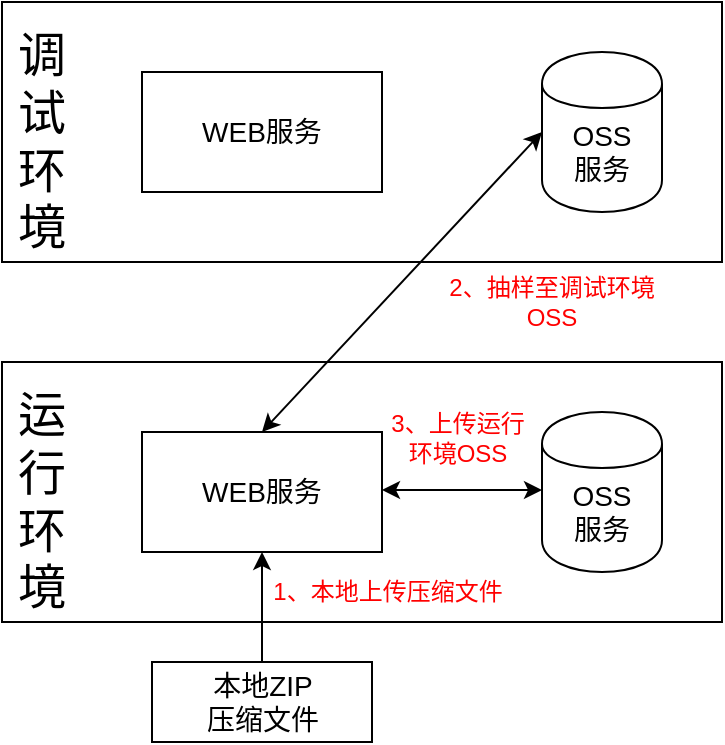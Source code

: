 <mxfile version="11.2.9" type="github" pages="1"><diagram id="8lyJ3ay2HMNuHzO1w2Df" name="Page-1"><mxGraphModel dx="1666" dy="777" grid="1" gridSize="10" guides="1" tooltips="1" connect="1" arrows="1" fold="1" page="1" pageScale="1" pageWidth="827" pageHeight="1169" math="0" shadow="0"><root><mxCell id="0"/><mxCell id="1" parent="0"/><mxCell id="aEwgaKCxR69KtkhOMrWc-2" value="" style="rounded=0;whiteSpace=wrap;html=1;" vertex="1" parent="1"><mxGeometry x="160" y="270" width="360" height="130" as="geometry"/></mxCell><mxCell id="aEwgaKCxR69KtkhOMrWc-3" value="&lt;font style=&quot;font-size: 24px&quot;&gt;运行环境&lt;/font&gt;" style="text;html=1;strokeColor=none;fillColor=none;align=center;verticalAlign=middle;whiteSpace=wrap;rounded=0;" vertex="1" parent="1"><mxGeometry x="170" y="280" width="20" height="120" as="geometry"/></mxCell><mxCell id="aEwgaKCxR69KtkhOMrWc-6" value="" style="rounded=0;whiteSpace=wrap;html=1;" vertex="1" parent="1"><mxGeometry x="230" y="305" width="120" height="60" as="geometry"/></mxCell><mxCell id="aEwgaKCxR69KtkhOMrWc-7" value="" style="shape=cylinder;whiteSpace=wrap;html=1;boundedLbl=1;backgroundOutline=1;" vertex="1" parent="1"><mxGeometry x="430" y="295" width="60" height="80" as="geometry"/></mxCell><mxCell id="aEwgaKCxR69KtkhOMrWc-8" value="&lt;font style=&quot;font-size: 14px&quot;&gt;WEB服务&lt;/font&gt;" style="text;html=1;strokeColor=none;fillColor=none;align=center;verticalAlign=middle;whiteSpace=wrap;rounded=0;" vertex="1" parent="1"><mxGeometry x="255" y="325" width="70" height="20" as="geometry"/></mxCell><mxCell id="aEwgaKCxR69KtkhOMrWc-9" value="&lt;font style=&quot;font-size: 14px&quot;&gt;OSS服务&lt;/font&gt;" style="text;html=1;strokeColor=none;fillColor=none;align=center;verticalAlign=middle;whiteSpace=wrap;rounded=0;" vertex="1" parent="1"><mxGeometry x="440" y="335" width="40" height="20" as="geometry"/></mxCell><mxCell id="aEwgaKCxR69KtkhOMrWc-10" value="" style="rounded=0;whiteSpace=wrap;html=1;" vertex="1" parent="1"><mxGeometry x="160" y="90" width="360" height="130" as="geometry"/></mxCell><mxCell id="aEwgaKCxR69KtkhOMrWc-11" value="&lt;font style=&quot;font-size: 24px&quot;&gt;调试环境&lt;/font&gt;" style="text;html=1;strokeColor=none;fillColor=none;align=center;verticalAlign=middle;whiteSpace=wrap;rounded=0;" vertex="1" parent="1"><mxGeometry x="170" y="100" width="20" height="120" as="geometry"/></mxCell><mxCell id="aEwgaKCxR69KtkhOMrWc-12" value="" style="rounded=0;whiteSpace=wrap;html=1;" vertex="1" parent="1"><mxGeometry x="230" y="125" width="120" height="60" as="geometry"/></mxCell><mxCell id="aEwgaKCxR69KtkhOMrWc-13" value="" style="shape=cylinder;whiteSpace=wrap;html=1;boundedLbl=1;backgroundOutline=1;" vertex="1" parent="1"><mxGeometry x="430" y="115" width="60" height="80" as="geometry"/></mxCell><mxCell id="aEwgaKCxR69KtkhOMrWc-14" value="&lt;font style=&quot;font-size: 14px&quot;&gt;WEB服务&lt;/font&gt;" style="text;html=1;strokeColor=none;fillColor=none;align=center;verticalAlign=middle;whiteSpace=wrap;rounded=0;" vertex="1" parent="1"><mxGeometry x="255" y="145" width="70" height="20" as="geometry"/></mxCell><mxCell id="aEwgaKCxR69KtkhOMrWc-15" value="&lt;font style=&quot;font-size: 14px&quot;&gt;OSS服务&lt;/font&gt;" style="text;html=1;strokeColor=none;fillColor=none;align=center;verticalAlign=middle;whiteSpace=wrap;rounded=0;" vertex="1" parent="1"><mxGeometry x="440" y="155" width="40" height="20" as="geometry"/></mxCell><mxCell id="aEwgaKCxR69KtkhOMrWc-18" value="" style="endArrow=classic;startArrow=classic;html=1;" edge="1" parent="1"><mxGeometry width="50" height="50" relative="1" as="geometry"><mxPoint x="350" y="334" as="sourcePoint"/><mxPoint x="430" y="334" as="targetPoint"/></mxGeometry></mxCell><mxCell id="aEwgaKCxR69KtkhOMrWc-20" value="" style="endArrow=classic;startArrow=classic;html=1;entryX=0;entryY=0.5;entryDx=0;entryDy=0;exitX=0.5;exitY=0;exitDx=0;exitDy=0;" edge="1" parent="1" source="aEwgaKCxR69KtkhOMrWc-6" target="aEwgaKCxR69KtkhOMrWc-13"><mxGeometry width="50" height="50" relative="1" as="geometry"><mxPoint x="340" y="240" as="sourcePoint"/><mxPoint x="420" y="240" as="targetPoint"/></mxGeometry></mxCell><mxCell id="aEwgaKCxR69KtkhOMrWc-24" style="edgeStyle=orthogonalEdgeStyle;rounded=0;orthogonalLoop=1;jettySize=auto;html=1;exitX=0.5;exitY=0;exitDx=0;exitDy=0;entryX=0.5;entryY=1;entryDx=0;entryDy=0;" edge="1" parent="1" source="aEwgaKCxR69KtkhOMrWc-21" target="aEwgaKCxR69KtkhOMrWc-6"><mxGeometry relative="1" as="geometry"/></mxCell><mxCell id="aEwgaKCxR69KtkhOMrWc-21" value="" style="rounded=0;whiteSpace=wrap;html=1;" vertex="1" parent="1"><mxGeometry x="235" y="420" width="110" height="40" as="geometry"/></mxCell><mxCell id="aEwgaKCxR69KtkhOMrWc-22" value="&lt;font style=&quot;font-size: 14px&quot;&gt;本地ZIP压缩文件&lt;/font&gt;" style="text;html=1;strokeColor=none;fillColor=none;align=center;verticalAlign=middle;whiteSpace=wrap;rounded=0;" vertex="1" parent="1"><mxGeometry x="257.5" y="427.5" width="65" height="25" as="geometry"/></mxCell><mxCell id="aEwgaKCxR69KtkhOMrWc-25" value="&lt;font color=&quot;#ff0000&quot;&gt;1、本地上传压缩文件&lt;/font&gt;" style="text;html=1;strokeColor=none;fillColor=none;align=center;verticalAlign=middle;whiteSpace=wrap;rounded=0;" vertex="1" parent="1"><mxGeometry x="293" y="375" width="120" height="20" as="geometry"/></mxCell><mxCell id="aEwgaKCxR69KtkhOMrWc-26" value="&lt;font color=&quot;#ff0000&quot;&gt;2、抽样至调试环境OSS&lt;/font&gt;" style="text;html=1;strokeColor=none;fillColor=none;align=center;verticalAlign=middle;whiteSpace=wrap;rounded=0;" vertex="1" parent="1"><mxGeometry x="370" y="230" width="130" height="20" as="geometry"/></mxCell><mxCell id="aEwgaKCxR69KtkhOMrWc-27" value="&lt;font color=&quot;#ff0000&quot;&gt;3、上传运行环境OSS&lt;/font&gt;" style="text;html=1;strokeColor=none;fillColor=none;align=center;verticalAlign=middle;whiteSpace=wrap;rounded=0;" vertex="1" parent="1"><mxGeometry x="353" y="290" width="70" height="35" as="geometry"/></mxCell></root></mxGraphModel></diagram></mxfile>